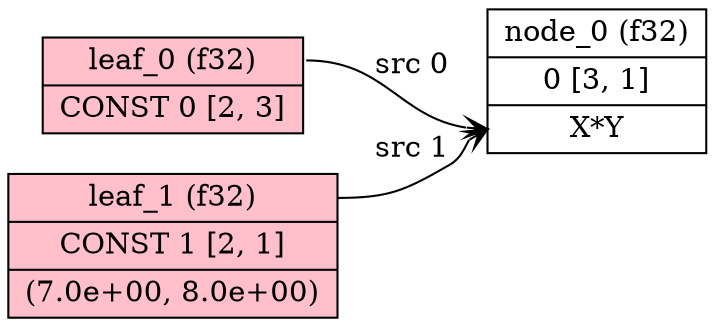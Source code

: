 digraph G {
  newrank = true;
  rankdir = LR;
  "0x7fe2a84d53a0" [ style = filled; fillcolor = white; shape = record; label="node_0 (f32)|0 [3, 1] | <x>X*Y"; ]
  "0x7fe2a84d5030" [ style = filled; fillcolor = pink; shape = record; label="<x>leaf_0 (f32)|CONST 0 [2, 3]"; ]
  "0x7fe2a84d51f0" [ style = filled; fillcolor = pink; shape = record; label="<x>leaf_1 (f32)|CONST 1 [2, 1] | (7.0e+00, 8.0e+00)"; ]
  "0x7fe2a84d5030":x -> "0x7fe2a84d53a0":x [ arrowhead = vee; style = solid; label = "src 0"; ]
  "0x7fe2a84d51f0":x -> "0x7fe2a84d53a0":x [ arrowhead = vee; style = solid; label = "src 1"; ]
}
